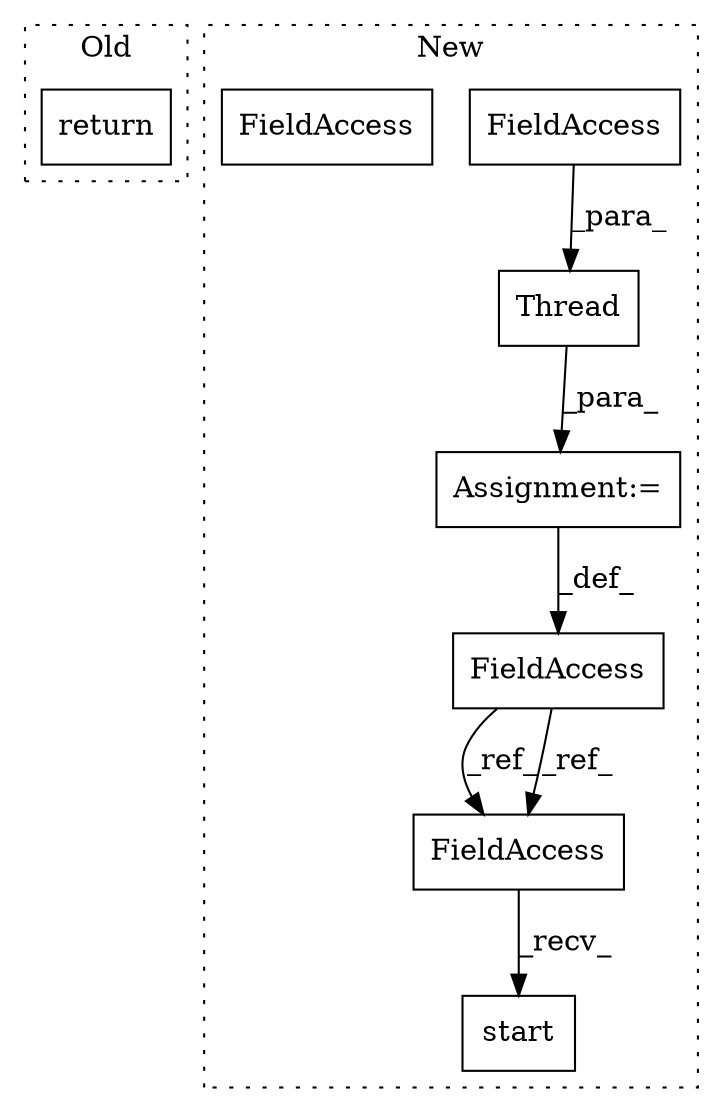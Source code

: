 digraph G {
subgraph cluster0 {
1 [label="return" a="41" s="2864" l="7" shape="box"];
label = "Old";
style="dotted";
}
subgraph cluster1 {
2 [label="Thread" a="32" s="3317,3334" l="7,1" shape="box"];
3 [label="FieldAccess" a="22" s="3324" l="10" shape="box"];
4 [label="start" a="32" s="3359" l="7" shape="box"];
5 [label="Assignment:=" a="7" s="3306" l="1" shape="box"];
6 [label="FieldAccess" a="22" s="3289" l="17" shape="box"];
7 [label="FieldAccess" a="22" s="3341" l="17" shape="box"];
8 [label="FieldAccess" a="22" s="3341" l="17" shape="box"];
label = "New";
style="dotted";
}
2 -> 5 [label="_para_"];
3 -> 2 [label="_para_"];
5 -> 6 [label="_def_"];
6 -> 8 [label="_ref_"];
6 -> 8 [label="_ref_"];
8 -> 4 [label="_recv_"];
}